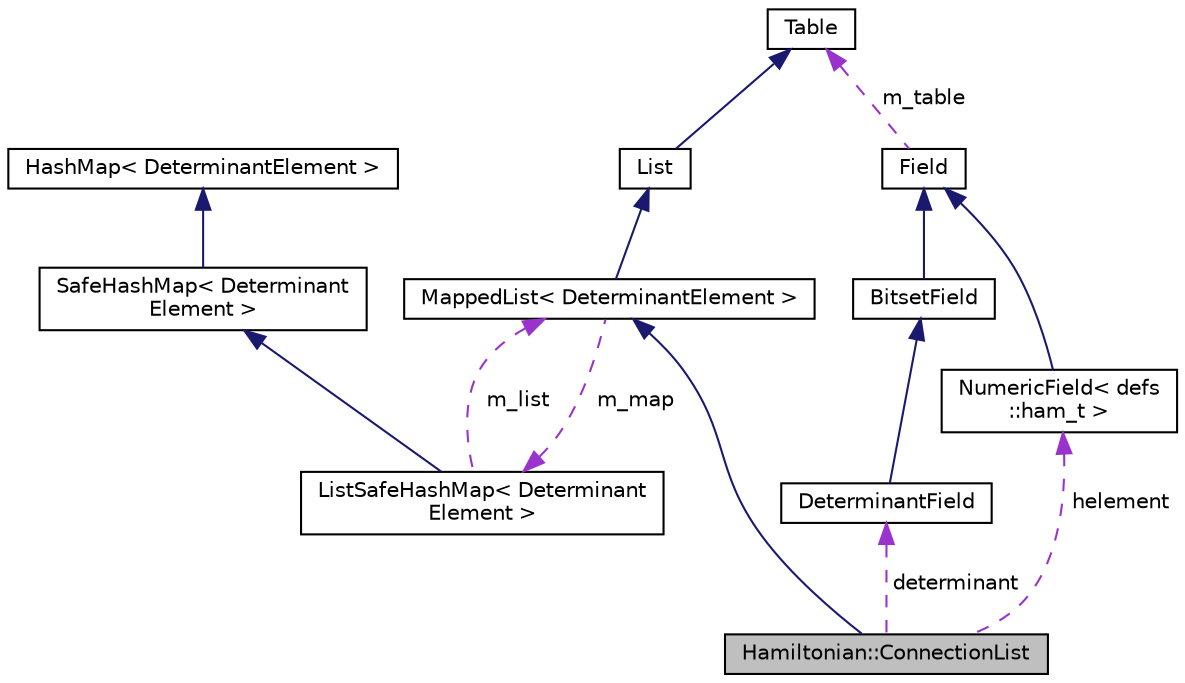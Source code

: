 digraph "Hamiltonian::ConnectionList"
{
  edge [fontname="Helvetica",fontsize="10",labelfontname="Helvetica",labelfontsize="10"];
  node [fontname="Helvetica",fontsize="10",shape=record];
  Node1 [label="Hamiltonian::ConnectionList",height=0.2,width=0.4,color="black", fillcolor="grey75", style="filled", fontcolor="black"];
  Node2 -> Node1 [dir="back",color="midnightblue",fontsize="10",style="solid",fontname="Helvetica"];
  Node2 [label="MappedList\< DeterminantElement \>",height=0.2,width=0.4,color="black", fillcolor="white", style="filled",URL="$classMappedList.html"];
  Node3 -> Node2 [dir="back",color="midnightblue",fontsize="10",style="solid",fontname="Helvetica"];
  Node3 [label="List",height=0.2,width=0.4,color="black", fillcolor="white", style="filled",URL="$classList.html"];
  Node4 -> Node3 [dir="back",color="midnightblue",fontsize="10",style="solid",fontname="Helvetica"];
  Node4 [label="Table",height=0.2,width=0.4,color="black", fillcolor="white", style="filled",URL="$classTable.html"];
  Node5 -> Node2 [dir="back",color="darkorchid3",fontsize="10",style="dashed",label=" m_map" ,fontname="Helvetica"];
  Node5 [label="ListSafeHashMap\< Determinant\lElement \>",height=0.2,width=0.4,color="black", fillcolor="white", style="filled",URL="$structListSafeHashMap.html"];
  Node6 -> Node5 [dir="back",color="midnightblue",fontsize="10",style="solid",fontname="Helvetica"];
  Node6 [label="SafeHashMap\< Determinant\lElement \>",height=0.2,width=0.4,color="black", fillcolor="white", style="filled",URL="$classSafeHashMap.html"];
  Node7 -> Node6 [dir="back",color="midnightblue",fontsize="10",style="solid",fontname="Helvetica"];
  Node7 [label="HashMap\< DeterminantElement \>",height=0.2,width=0.4,color="black", fillcolor="white", style="filled",URL="$classHashMap.html"];
  Node2 -> Node5 [dir="back",color="darkorchid3",fontsize="10",style="dashed",label=" m_list" ,fontname="Helvetica"];
  Node8 -> Node1 [dir="back",color="darkorchid3",fontsize="10",style="dashed",label=" determinant" ,fontname="Helvetica"];
  Node8 [label="DeterminantField",height=0.2,width=0.4,color="black", fillcolor="white", style="filled",URL="$classDeterminantField.html"];
  Node9 -> Node8 [dir="back",color="midnightblue",fontsize="10",style="solid",fontname="Helvetica"];
  Node9 [label="BitsetField",height=0.2,width=0.4,color="black", fillcolor="white", style="filled",URL="$classBitsetField.html"];
  Node10 -> Node9 [dir="back",color="midnightblue",fontsize="10",style="solid",fontname="Helvetica"];
  Node10 [label="Field",height=0.2,width=0.4,color="black", fillcolor="white", style="filled",URL="$classField.html"];
  Node4 -> Node10 [dir="back",color="darkorchid3",fontsize="10",style="dashed",label=" m_table" ,fontname="Helvetica"];
  Node11 -> Node1 [dir="back",color="darkorchid3",fontsize="10",style="dashed",label=" helement" ,fontname="Helvetica"];
  Node11 [label="NumericField\< defs\l::ham_t \>",height=0.2,width=0.4,color="black", fillcolor="white", style="filled",URL="$classNumericField.html"];
  Node10 -> Node11 [dir="back",color="midnightblue",fontsize="10",style="solid",fontname="Helvetica"];
}
